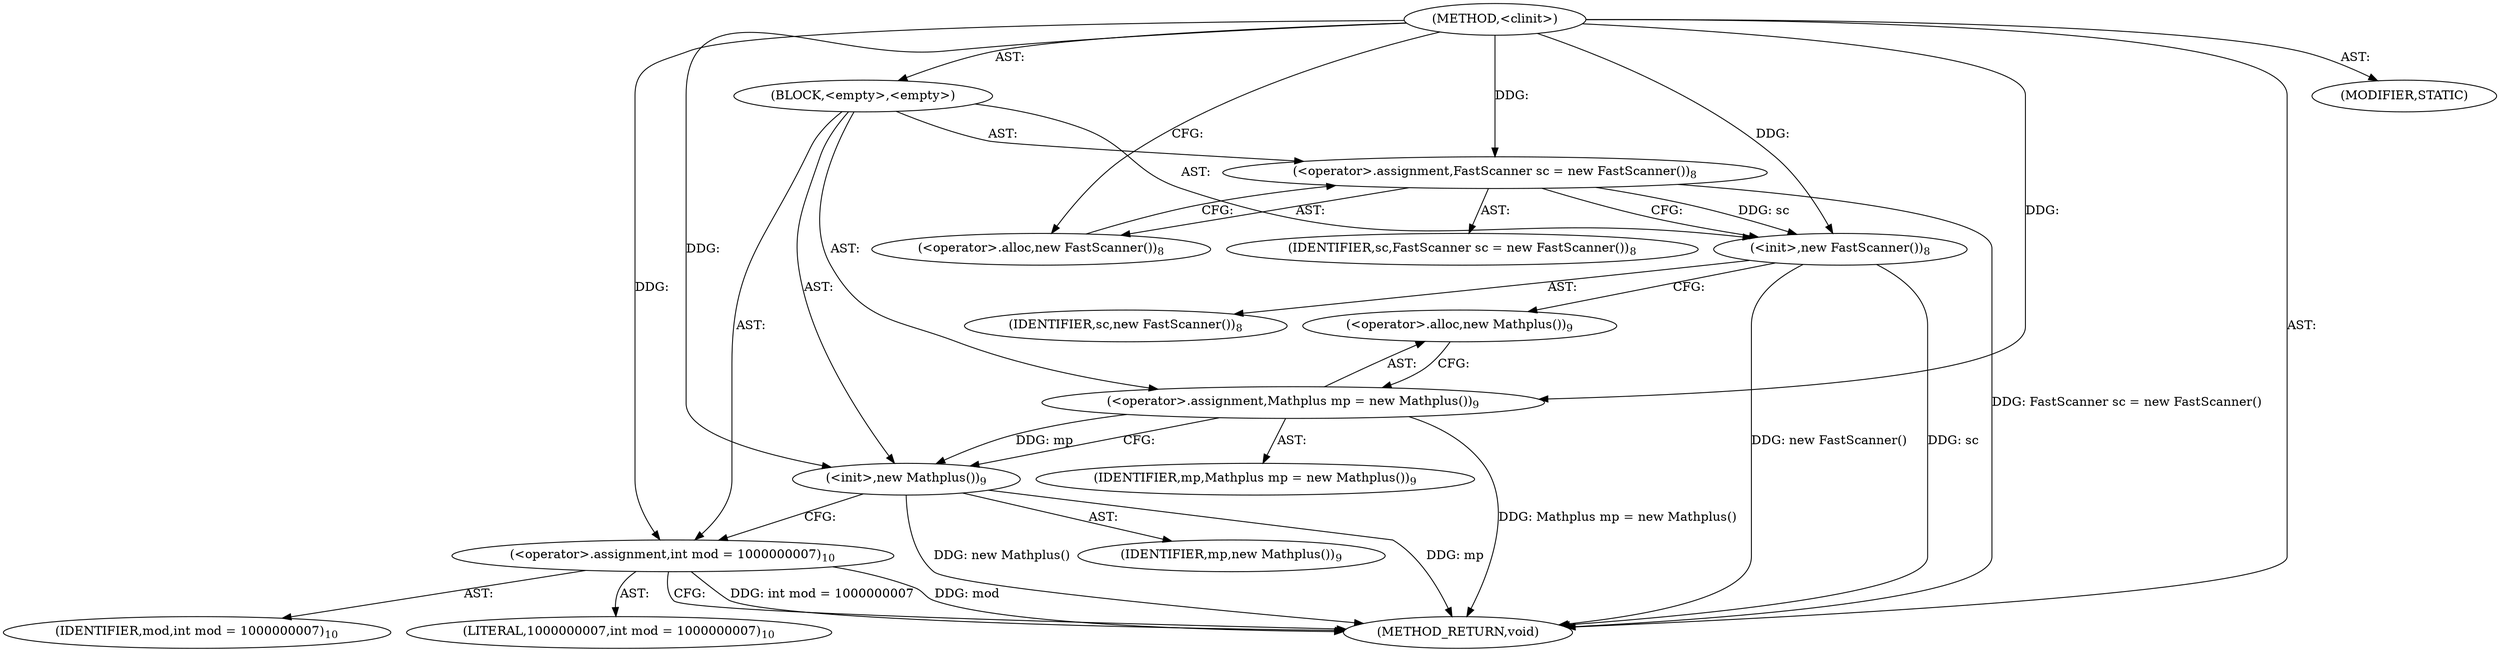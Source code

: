 digraph "&lt;clinit&gt;" {  
"579" [label = <(METHOD,&lt;clinit&gt;)> ]
"580" [label = <(BLOCK,&lt;empty&gt;,&lt;empty&gt;)> ]
"581" [label = <(&lt;operator&gt;.assignment,FastScanner sc = new FastScanner())<SUB>8</SUB>> ]
"582" [label = <(IDENTIFIER,sc,FastScanner sc = new FastScanner())<SUB>8</SUB>> ]
"583" [label = <(&lt;operator&gt;.alloc,new FastScanner())<SUB>8</SUB>> ]
"584" [label = <(&lt;init&gt;,new FastScanner())<SUB>8</SUB>> ]
"3" [label = <(IDENTIFIER,sc,new FastScanner())<SUB>8</SUB>> ]
"585" [label = <(&lt;operator&gt;.assignment,Mathplus mp = new Mathplus())<SUB>9</SUB>> ]
"586" [label = <(IDENTIFIER,mp,Mathplus mp = new Mathplus())<SUB>9</SUB>> ]
"587" [label = <(&lt;operator&gt;.alloc,new Mathplus())<SUB>9</SUB>> ]
"588" [label = <(&lt;init&gt;,new Mathplus())<SUB>9</SUB>> ]
"5" [label = <(IDENTIFIER,mp,new Mathplus())<SUB>9</SUB>> ]
"589" [label = <(&lt;operator&gt;.assignment,int mod = 1000000007)<SUB>10</SUB>> ]
"590" [label = <(IDENTIFIER,mod,int mod = 1000000007)<SUB>10</SUB>> ]
"591" [label = <(LITERAL,1000000007,int mod = 1000000007)<SUB>10</SUB>> ]
"592" [label = <(MODIFIER,STATIC)> ]
"593" [label = <(METHOD_RETURN,void)> ]
  "579" -> "580"  [ label = "AST: "] 
  "579" -> "592"  [ label = "AST: "] 
  "579" -> "593"  [ label = "AST: "] 
  "580" -> "581"  [ label = "AST: "] 
  "580" -> "584"  [ label = "AST: "] 
  "580" -> "585"  [ label = "AST: "] 
  "580" -> "588"  [ label = "AST: "] 
  "580" -> "589"  [ label = "AST: "] 
  "581" -> "582"  [ label = "AST: "] 
  "581" -> "583"  [ label = "AST: "] 
  "584" -> "3"  [ label = "AST: "] 
  "585" -> "586"  [ label = "AST: "] 
  "585" -> "587"  [ label = "AST: "] 
  "588" -> "5"  [ label = "AST: "] 
  "589" -> "590"  [ label = "AST: "] 
  "589" -> "591"  [ label = "AST: "] 
  "581" -> "584"  [ label = "CFG: "] 
  "584" -> "587"  [ label = "CFG: "] 
  "585" -> "588"  [ label = "CFG: "] 
  "588" -> "589"  [ label = "CFG: "] 
  "589" -> "593"  [ label = "CFG: "] 
  "583" -> "581"  [ label = "CFG: "] 
  "587" -> "585"  [ label = "CFG: "] 
  "579" -> "583"  [ label = "CFG: "] 
  "581" -> "593"  [ label = "DDG: FastScanner sc = new FastScanner()"] 
  "584" -> "593"  [ label = "DDG: sc"] 
  "584" -> "593"  [ label = "DDG: new FastScanner()"] 
  "585" -> "593"  [ label = "DDG: Mathplus mp = new Mathplus()"] 
  "588" -> "593"  [ label = "DDG: mp"] 
  "588" -> "593"  [ label = "DDG: new Mathplus()"] 
  "589" -> "593"  [ label = "DDG: int mod = 1000000007"] 
  "589" -> "593"  [ label = "DDG: mod"] 
  "579" -> "581"  [ label = "DDG: "] 
  "579" -> "585"  [ label = "DDG: "] 
  "579" -> "589"  [ label = "DDG: "] 
  "581" -> "584"  [ label = "DDG: sc"] 
  "579" -> "584"  [ label = "DDG: "] 
  "585" -> "588"  [ label = "DDG: mp"] 
  "579" -> "588"  [ label = "DDG: "] 
}
